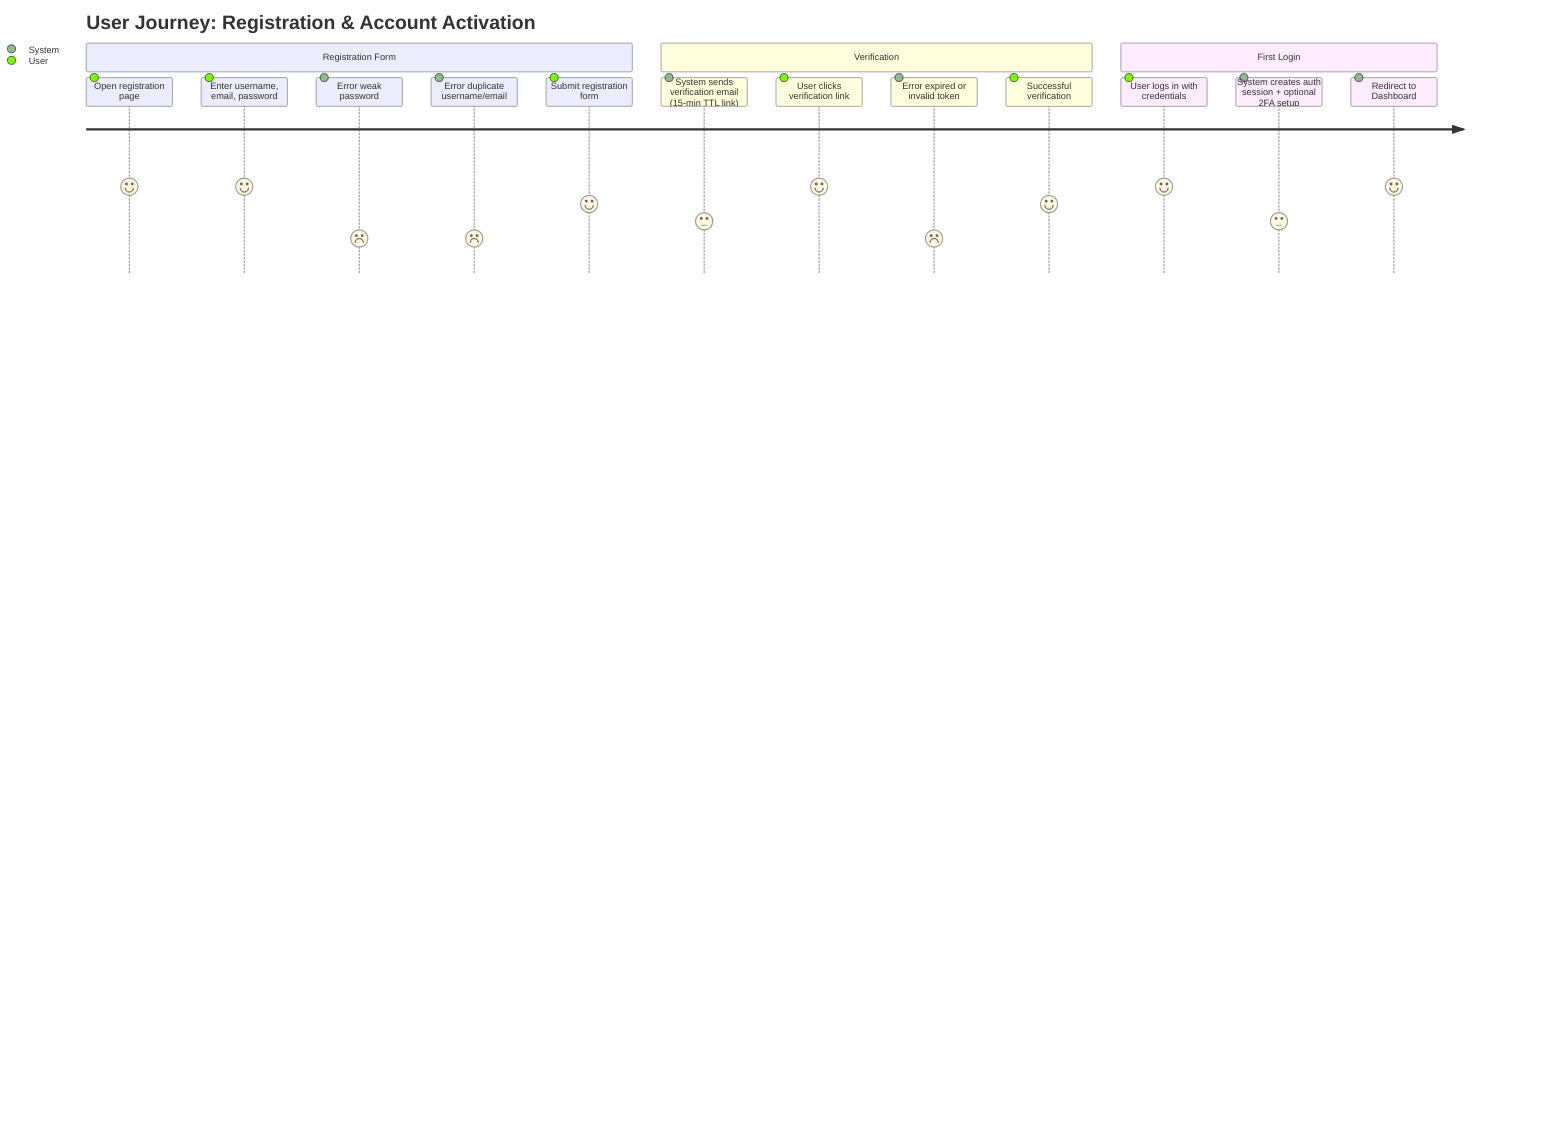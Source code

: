 %% Source: PRD | Section: n/a | Heading: Registration → Account Activation
journey
    title User Journey: Registration & Account Activation
    section Registration Form
      Open registration page: 5: User
      Enter username, email, password: 5: User
      Error weak password: 2: System
      Error duplicate username/email: 2: System
      Submit registration form: 4: User
    section Verification
      System sends verification email (15‑min TTL link): 3: System
      User clicks verification link: 5: User
      Error expired or invalid token: 2: System
      Successful verification: 4: User
    section First Login
      User logs in with credentials: 5: User
      System creates auth session + optional 2FA setup: 3: System
      Redirect to Dashboard: 5: System